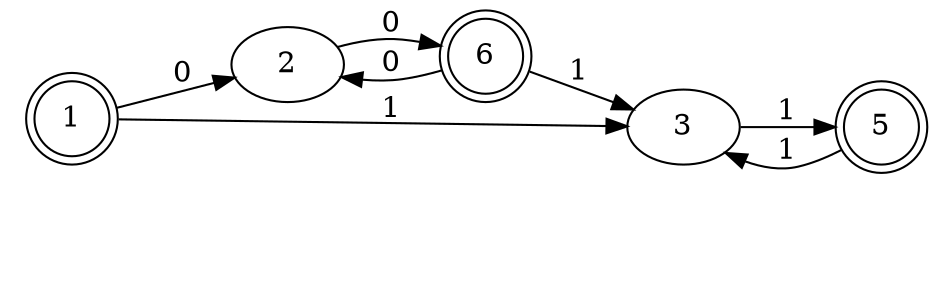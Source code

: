 digraph "AFNtoAFD#10PreLabB" {
	graph [rankdir=LR]
	fake [style=invisible]
	1 [shape=doublecircle]
	2
	1 -> 2 [label=0]
	3
	1 -> 3 [label=1]
	2
	6 [shape=doublecircle]
	2 -> 6 [label=0]
	3
	5 [shape=doublecircle]
	3 -> 5 [label=1]
	6 [shape=doublecircle]
	6 -> 2 [label=0]
	6 -> 3 [label=1]
	5 [shape=doublecircle]
	5 -> 3 [label=1]
}
